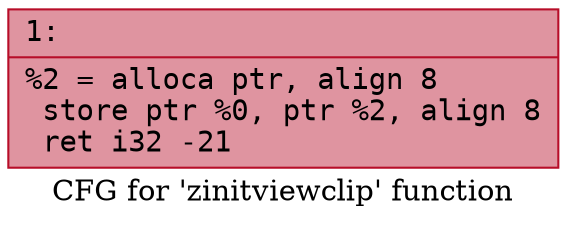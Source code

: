 digraph "CFG for 'zinitviewclip' function" {
	label="CFG for 'zinitviewclip' function";

	Node0x6000030d68f0 [shape=record,color="#b70d28ff", style=filled, fillcolor="#b70d2870" fontname="Courier",label="{1:\l|  %2 = alloca ptr, align 8\l  store ptr %0, ptr %2, align 8\l  ret i32 -21\l}"];
}
